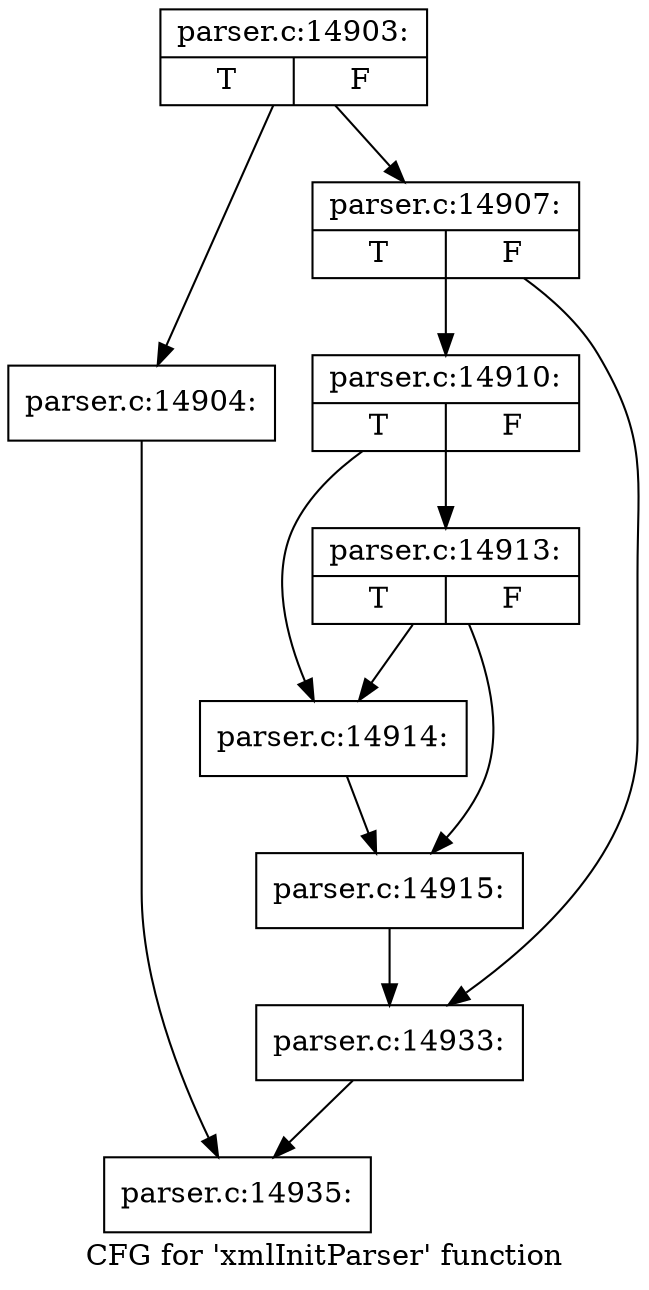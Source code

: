 digraph "CFG for 'xmlInitParser' function" {
	label="CFG for 'xmlInitParser' function";

	Node0x5c47750 [shape=record,label="{parser.c:14903:|{<s0>T|<s1>F}}"];
	Node0x5c47750 -> Node0x5c47830;
	Node0x5c47750 -> Node0x5c47880;
	Node0x5c47830 [shape=record,label="{parser.c:14904:}"];
	Node0x5c47830 -> Node0x5c47640;
	Node0x5c47880 [shape=record,label="{parser.c:14907:|{<s0>T|<s1>F}}"];
	Node0x5c47880 -> Node0x5c47ca0;
	Node0x5c47880 -> Node0x5c47e90;
	Node0x5c47ca0 [shape=record,label="{parser.c:14910:|{<s0>T|<s1>F}}"];
	Node0x5c47ca0 -> Node0x5c481d0;
	Node0x5c47ca0 -> Node0x5c484c0;
	Node0x5c484c0 [shape=record,label="{parser.c:14913:|{<s0>T|<s1>F}}"];
	Node0x5c484c0 -> Node0x5c481d0;
	Node0x5c484c0 -> Node0x5c48400;
	Node0x5c481d0 [shape=record,label="{parser.c:14914:}"];
	Node0x5c481d0 -> Node0x5c48400;
	Node0x5c48400 [shape=record,label="{parser.c:14915:}"];
	Node0x5c48400 -> Node0x5c47e90;
	Node0x5c47e90 [shape=record,label="{parser.c:14933:}"];
	Node0x5c47e90 -> Node0x5c47640;
	Node0x5c47640 [shape=record,label="{parser.c:14935:}"];
}
